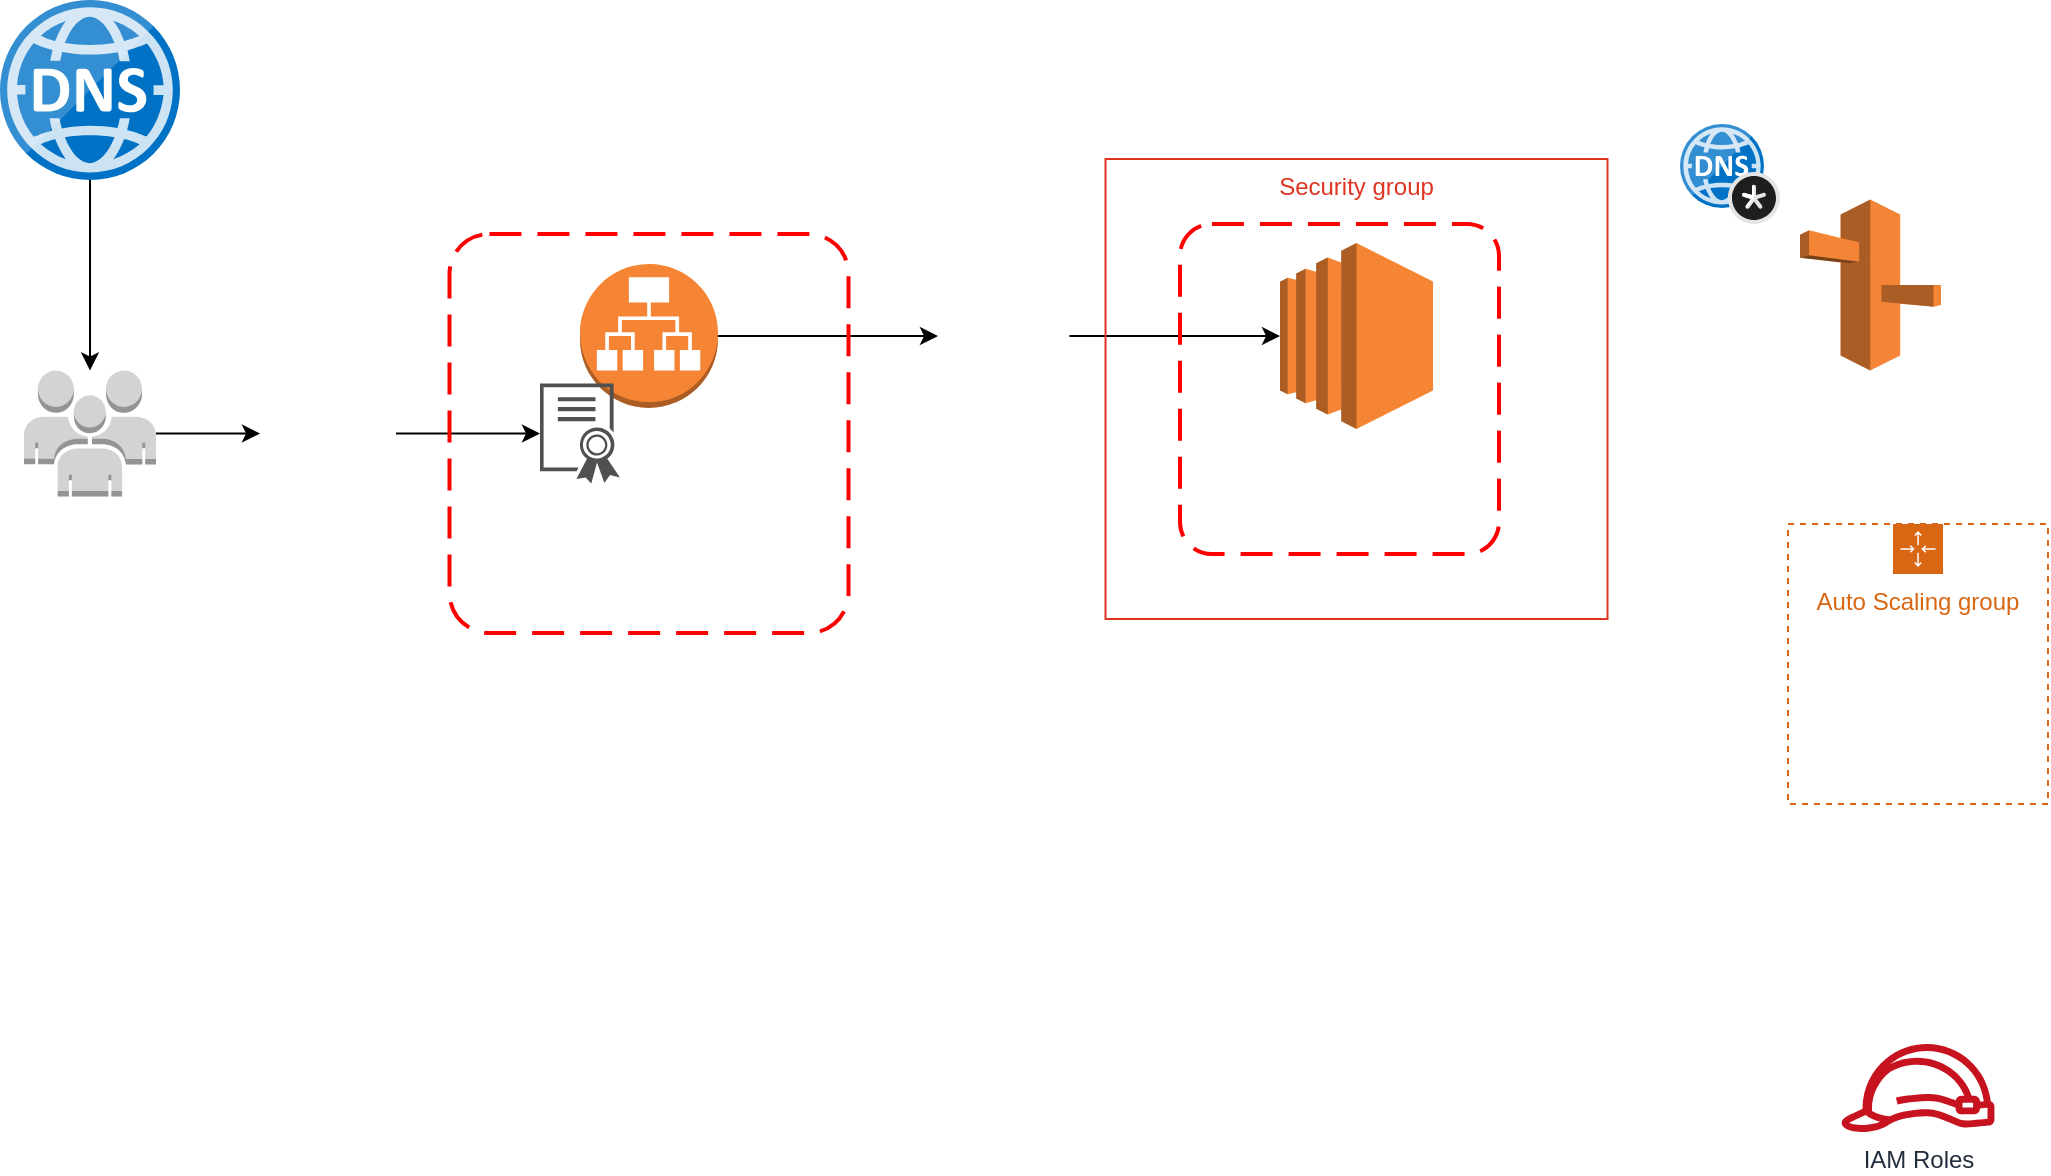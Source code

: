 <mxfile version="20.2.3" type="device"><diagram id="Ht1M8jgEwFfnCIfOTk4-" name="Page-1"><mxGraphModel dx="1422" dy="1589" grid="1" gridSize="10" guides="1" tooltips="1" connect="1" arrows="1" fold="1" page="1" pageScale="1" pageWidth="1169" pageHeight="827" math="0" shadow="0"><root><mxCell id="0"/><mxCell id="1" parent="0"/><mxCell id="UEzPUAAOIrF-is8g5C7q-122" value="IAM Roles" style="outlineConnect=0;fontColor=#232F3E;gradientColor=none;fillColor=#C7131F;strokeColor=none;dashed=0;verticalLabelPosition=bottom;verticalAlign=top;align=center;html=1;fontSize=12;fontStyle=0;aspect=fixed;pointerEvents=1;shape=mxgraph.aws4.role;labelBackgroundColor=#ffffff;" parent="1" vertex="1"><mxGeometry x="970.0" y="510" width="78" height="44" as="geometry"/></mxCell><mxCell id="o6D3w3QXM_2blWn8b-zp-1" value="" style="outlineConnect=0;dashed=0;verticalLabelPosition=bottom;verticalAlign=top;align=center;html=1;shape=mxgraph.aws3.ec2;fillColor=#F58534;gradientColor=none;" vertex="1" parent="1"><mxGeometry x="690" y="109.51" width="76.5" height="93" as="geometry"/></mxCell><mxCell id="o6D3w3QXM_2blWn8b-zp-15" value="" style="edgeStyle=orthogonalEdgeStyle;rounded=0;orthogonalLoop=1;jettySize=auto;html=1;" edge="1" parent="1" source="o6D3w3QXM_2blWn8b-zp-2" target="o6D3w3QXM_2blWn8b-zp-3"><mxGeometry relative="1" as="geometry"/></mxCell><mxCell id="o6D3w3QXM_2blWn8b-zp-2" value="" style="sketch=0;aspect=fixed;html=1;points=[];align=center;image;fontSize=12;image=img/lib/mscae/DNS.svg;" vertex="1" parent="1"><mxGeometry x="50" y="-12" width="90" height="90" as="geometry"/></mxCell><mxCell id="o6D3w3QXM_2blWn8b-zp-16" value="" style="edgeStyle=orthogonalEdgeStyle;rounded=0;orthogonalLoop=1;jettySize=auto;html=1;" edge="1" parent="1" source="o6D3w3QXM_2blWn8b-zp-3" target="o6D3w3QXM_2blWn8b-zp-5"><mxGeometry relative="1" as="geometry"/></mxCell><mxCell id="o6D3w3QXM_2blWn8b-zp-3" value="" style="outlineConnect=0;dashed=0;verticalLabelPosition=bottom;verticalAlign=top;align=center;html=1;shape=mxgraph.aws3.users;fillColor=#D2D3D3;gradientColor=none;" vertex="1" parent="1"><mxGeometry x="62" y="173.25" width="66" height="63" as="geometry"/></mxCell><mxCell id="o6D3w3QXM_2blWn8b-zp-23" value="" style="edgeStyle=orthogonalEdgeStyle;rounded=0;orthogonalLoop=1;jettySize=auto;html=1;" edge="1" parent="1" source="o6D3w3QXM_2blWn8b-zp-4" target="o6D3w3QXM_2blWn8b-zp-10"><mxGeometry relative="1" as="geometry"/></mxCell><mxCell id="o6D3w3QXM_2blWn8b-zp-4" value="" style="outlineConnect=0;dashed=0;verticalLabelPosition=bottom;verticalAlign=top;align=center;html=1;shape=mxgraph.aws3.application_load_balancer;fillColor=#F58534;gradientColor=none;" vertex="1" parent="1"><mxGeometry x="340" y="120" width="69" height="72" as="geometry"/></mxCell><mxCell id="o6D3w3QXM_2blWn8b-zp-21" value="" style="edgeStyle=orthogonalEdgeStyle;rounded=0;orthogonalLoop=1;jettySize=auto;html=1;" edge="1" parent="1" source="o6D3w3QXM_2blWn8b-zp-5" target="o6D3w3QXM_2blWn8b-zp-6"><mxGeometry relative="1" as="geometry"/></mxCell><mxCell id="o6D3w3QXM_2blWn8b-zp-5" value="" style="shape=image;html=1;verticalAlign=top;verticalLabelPosition=bottom;labelBackgroundColor=#ffffff;imageAspect=0;aspect=fixed;image=https://cdn1.iconfinder.com/data/icons/material-core/23/https-128.png" vertex="1" parent="1"><mxGeometry x="180" y="170.75" width="68" height="68" as="geometry"/></mxCell><mxCell id="o6D3w3QXM_2blWn8b-zp-6" value="" style="sketch=0;pointerEvents=1;shadow=0;dashed=0;html=1;strokeColor=none;labelPosition=center;verticalLabelPosition=bottom;verticalAlign=top;align=center;fillColor=#505050;shape=mxgraph.mscae.intune.intune_certificate_profiles" vertex="1" parent="1"><mxGeometry x="320" y="179.75" width="40" height="50" as="geometry"/></mxCell><mxCell id="o6D3w3QXM_2blWn8b-zp-7" value="Auto Scaling group" style="points=[[0,0],[0.25,0],[0.5,0],[0.75,0],[1,0],[1,0.25],[1,0.5],[1,0.75],[1,1],[0.75,1],[0.5,1],[0.25,1],[0,1],[0,0.75],[0,0.5],[0,0.25]];outlineConnect=0;gradientColor=none;html=1;whiteSpace=wrap;fontSize=12;fontStyle=0;container=1;pointerEvents=0;collapsible=0;recursiveResize=0;shape=mxgraph.aws4.groupCenter;grIcon=mxgraph.aws4.group_auto_scaling_group;grStroke=1;strokeColor=#D86613;fillColor=none;verticalAlign=top;align=center;fontColor=#D86613;dashed=1;spacingTop=25;" vertex="1" parent="1"><mxGeometry x="944" y="250" width="130" height="140" as="geometry"/></mxCell><mxCell id="o6D3w3QXM_2blWn8b-zp-8" value="" style="rounded=1;arcSize=10;dashed=1;strokeColor=#ff0000;fillColor=none;gradientColor=none;dashPattern=8 4;strokeWidth=2;" vertex="1" parent="1"><mxGeometry x="274.75" y="105" width="199.5" height="199.5" as="geometry"/></mxCell><mxCell id="o6D3w3QXM_2blWn8b-zp-9" value="" style="outlineConnect=0;dashed=0;verticalLabelPosition=bottom;verticalAlign=top;align=center;html=1;shape=mxgraph.aws3.route_53;fillColor=#F58536;gradientColor=none;" vertex="1" parent="1"><mxGeometry x="950" y="87.75" width="70.5" height="85.5" as="geometry"/></mxCell><mxCell id="o6D3w3QXM_2blWn8b-zp-24" value="" style="edgeStyle=orthogonalEdgeStyle;rounded=0;orthogonalLoop=1;jettySize=auto;html=1;" edge="1" parent="1" source="o6D3w3QXM_2blWn8b-zp-10" target="o6D3w3QXM_2blWn8b-zp-1"><mxGeometry relative="1" as="geometry"/></mxCell><mxCell id="o6D3w3QXM_2blWn8b-zp-10" value="" style="shape=image;html=1;verticalAlign=top;verticalLabelPosition=bottom;labelBackgroundColor=#ffffff;imageAspect=0;aspect=fixed;image=https://cdn0.iconfinder.com/data/icons/google-material-design-3-0/48/ic_http_48px-128.png" vertex="1" parent="1"><mxGeometry x="519" y="123.13" width="65.75" height="65.75" as="geometry"/></mxCell><mxCell id="o6D3w3QXM_2blWn8b-zp-11" value="" style="sketch=0;aspect=fixed;html=1;points=[];align=center;image;fontSize=12;image=img/lib/mscae/DNS_Private_Zones.svg;" vertex="1" parent="1"><mxGeometry x="890" y="50" width="50" height="50" as="geometry"/></mxCell><mxCell id="o6D3w3QXM_2blWn8b-zp-25" value="" style="rounded=1;arcSize=10;dashed=1;strokeColor=#ff0000;fillColor=none;gradientColor=none;dashPattern=8 4;strokeWidth=2;" vertex="1" parent="1"><mxGeometry x="640" y="100" width="159.5" height="165" as="geometry"/></mxCell><mxCell id="o6D3w3QXM_2blWn8b-zp-27" value="Security group" style="fillColor=none;strokeColor=#DD3522;verticalAlign=top;fontStyle=0;fontColor=#DD3522;" vertex="1" parent="1"><mxGeometry x="602.75" y="67.5" width="251" height="230" as="geometry"/></mxCell></root></mxGraphModel></diagram></mxfile>